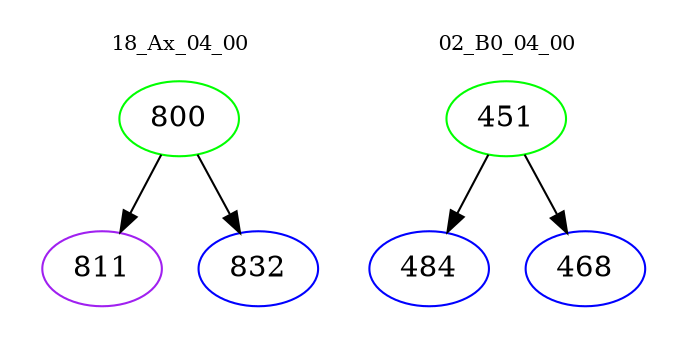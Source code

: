digraph{
subgraph cluster_0 {
color = white
label = "18_Ax_04_00";
fontsize=10;
T0_800 [label="800", color="green"]
T0_800 -> T0_811 [color="black"]
T0_811 [label="811", color="purple"]
T0_800 -> T0_832 [color="black"]
T0_832 [label="832", color="blue"]
}
subgraph cluster_1 {
color = white
label = "02_B0_04_00";
fontsize=10;
T1_451 [label="451", color="green"]
T1_451 -> T1_484 [color="black"]
T1_484 [label="484", color="blue"]
T1_451 -> T1_468 [color="black"]
T1_468 [label="468", color="blue"]
}
}

